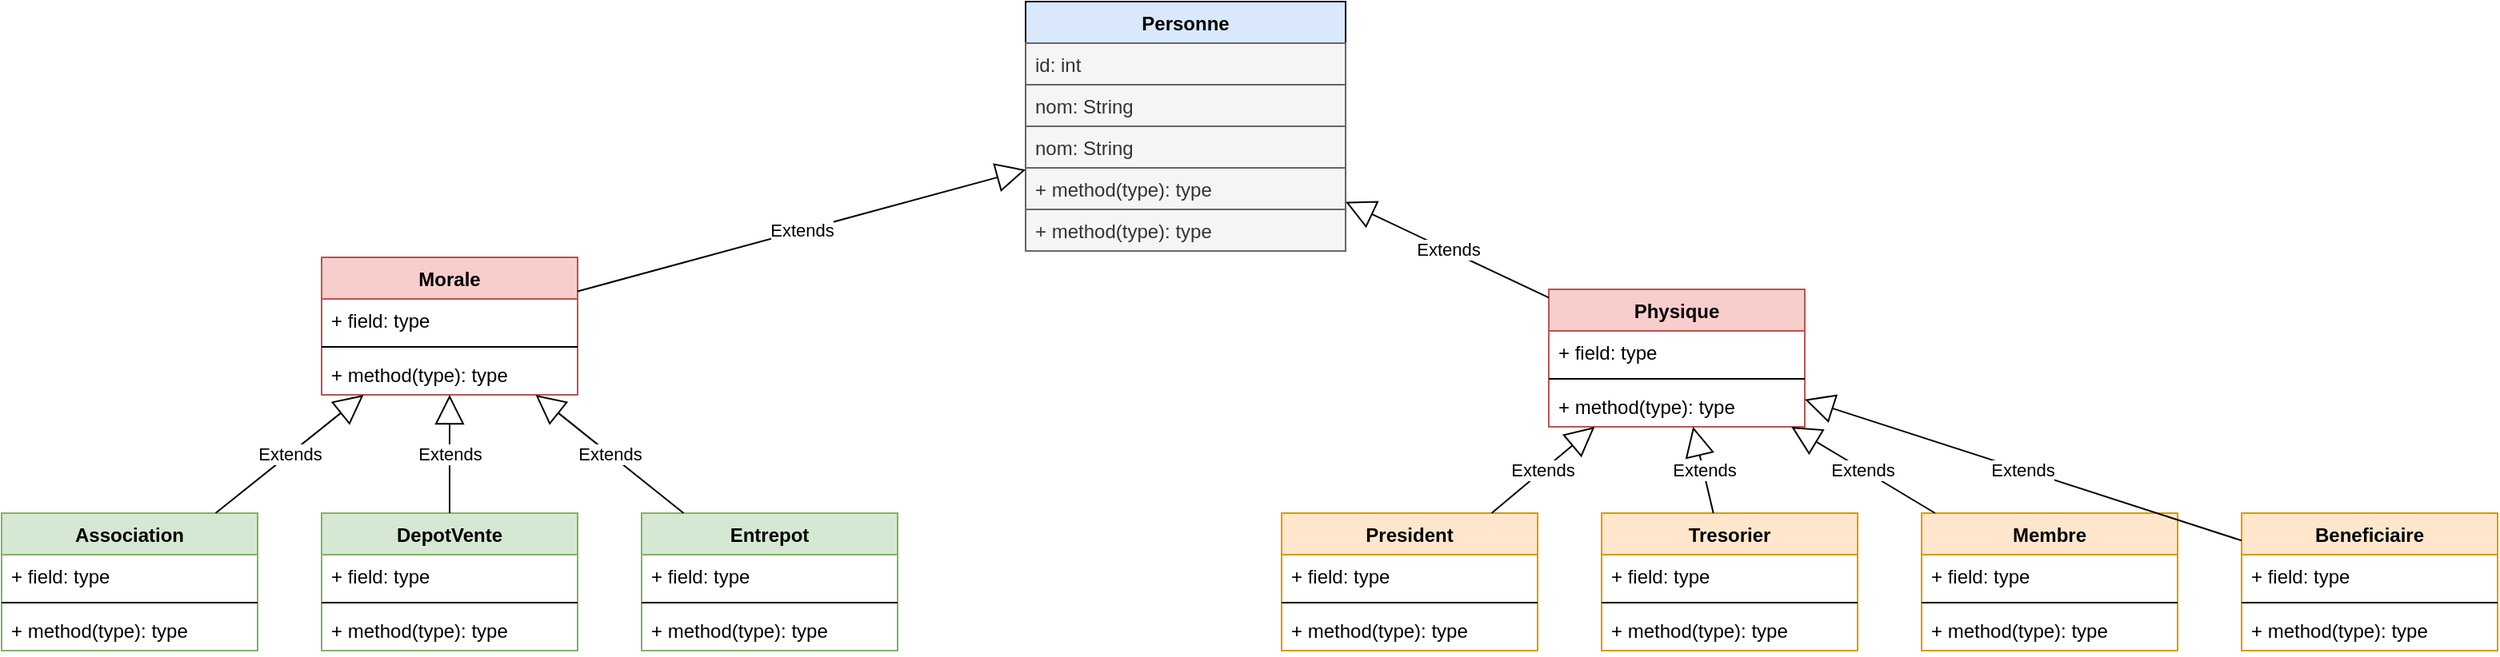 <mxfile version="12.3.8" type="github" pages="1"><diagram id="xcRPYhNSRlSSEehr1pP_" name="Mobilier Pour Tous"><mxGraphModel dx="1581" dy="1039" grid="1" gridSize="10" guides="1" tooltips="1" connect="1" arrows="1" fold="1" page="1" pageScale="1" pageWidth="2336" pageHeight="1654" math="0" shadow="0"><root><mxCell id="0"/><mxCell id="1" parent="0"/><mxCell id="EW4ksH6o6DgnUDPNHG07-9" value="Personne" style="swimlane;fontStyle=1;align=center;verticalAlign=top;childLayout=stackLayout;horizontal=1;startSize=26;horizontalStack=0;resizeParent=1;resizeParentMax=0;resizeLast=0;collapsible=1;marginBottom=0;fillColor=#dae8fc;strokeColor=#000000;" parent="1" vertex="1"><mxGeometry x="680" y="80" width="200" height="156" as="geometry"/></mxCell><mxCell id="EW4ksH6o6DgnUDPNHG07-10" value="id: int" style="text;strokeColor=#666666;fillColor=#f5f5f5;align=left;verticalAlign=top;spacingLeft=4;spacingRight=4;overflow=hidden;rotatable=0;points=[[0,0.5],[1,0.5]];portConstraint=eastwest;fontColor=#333333;" parent="EW4ksH6o6DgnUDPNHG07-9" vertex="1"><mxGeometry y="26" width="200" height="26" as="geometry"/></mxCell><mxCell id="EW4ksH6o6DgnUDPNHG07-14" value="nom: String" style="text;align=left;verticalAlign=top;spacingLeft=4;spacingRight=4;overflow=hidden;rotatable=0;points=[[0,0.5],[1,0.5]];portConstraint=eastwest;fillColor=#f5f5f5;strokeColor=#666666;fontColor=#333333;" parent="EW4ksH6o6DgnUDPNHG07-9" vertex="1"><mxGeometry y="52" width="200" height="26" as="geometry"/></mxCell><mxCell id="EW4ksH6o6DgnUDPNHG07-41" value="nom: String" style="text;strokeColor=#666666;fillColor=#f5f5f5;align=left;verticalAlign=top;spacingLeft=4;spacingRight=4;overflow=hidden;rotatable=0;points=[[0,0.5],[1,0.5]];portConstraint=eastwest;fontColor=#333333;" parent="EW4ksH6o6DgnUDPNHG07-9" vertex="1"><mxGeometry y="78" width="200" height="26" as="geometry"/></mxCell><mxCell id="EW4ksH6o6DgnUDPNHG07-12" value="+ method(type): type" style="text;strokeColor=#666666;fillColor=#f5f5f5;align=left;verticalAlign=top;spacingLeft=4;spacingRight=4;overflow=hidden;rotatable=0;points=[[0,0.5],[1,0.5]];portConstraint=eastwest;fontColor=#333333;" parent="EW4ksH6o6DgnUDPNHG07-9" vertex="1"><mxGeometry y="104" width="200" height="26" as="geometry"/></mxCell><mxCell id="QMnXHC6J5KnR4AdairPu-26" value="+ method(type): type" style="text;strokeColor=#666666;fillColor=#f5f5f5;align=left;verticalAlign=top;spacingLeft=4;spacingRight=4;overflow=hidden;rotatable=0;points=[[0,0.5],[1,0.5]];portConstraint=eastwest;fontColor=#333333;" vertex="1" parent="EW4ksH6o6DgnUDPNHG07-9"><mxGeometry y="130" width="200" height="26" as="geometry"/></mxCell><mxCell id="EW4ksH6o6DgnUDPNHG07-15" value="Morale" style="swimlane;fontStyle=1;align=center;verticalAlign=top;childLayout=stackLayout;horizontal=1;startSize=26;horizontalStack=0;resizeParent=1;resizeParentMax=0;resizeLast=0;collapsible=1;marginBottom=0;fillColor=#f8cecc;strokeColor=#b85450;" parent="1" vertex="1"><mxGeometry x="240" y="240" width="160" height="86" as="geometry"/></mxCell><mxCell id="EW4ksH6o6DgnUDPNHG07-16" value="+ field: type" style="text;strokeColor=none;fillColor=none;align=left;verticalAlign=top;spacingLeft=4;spacingRight=4;overflow=hidden;rotatable=0;points=[[0,0.5],[1,0.5]];portConstraint=eastwest;" parent="EW4ksH6o6DgnUDPNHG07-15" vertex="1"><mxGeometry y="26" width="160" height="26" as="geometry"/></mxCell><mxCell id="EW4ksH6o6DgnUDPNHG07-17" value="" style="line;strokeWidth=1;fillColor=none;align=left;verticalAlign=middle;spacingTop=-1;spacingLeft=3;spacingRight=3;rotatable=0;labelPosition=right;points=[];portConstraint=eastwest;" parent="EW4ksH6o6DgnUDPNHG07-15" vertex="1"><mxGeometry y="52" width="160" height="8" as="geometry"/></mxCell><mxCell id="EW4ksH6o6DgnUDPNHG07-18" value="+ method(type): type" style="text;strokeColor=none;fillColor=none;align=left;verticalAlign=top;spacingLeft=4;spacingRight=4;overflow=hidden;rotatable=0;points=[[0,0.5],[1,0.5]];portConstraint=eastwest;" parent="EW4ksH6o6DgnUDPNHG07-15" vertex="1"><mxGeometry y="60" width="160" height="26" as="geometry"/></mxCell><mxCell id="EW4ksH6o6DgnUDPNHG07-20" value="Physique" style="swimlane;fontStyle=1;align=center;verticalAlign=top;childLayout=stackLayout;horizontal=1;startSize=26;horizontalStack=0;resizeParent=1;resizeParentMax=0;resizeLast=0;collapsible=1;marginBottom=0;fillColor=#f8cecc;strokeColor=#b85450;" parent="1" vertex="1"><mxGeometry x="1007" y="260" width="160" height="86" as="geometry"/></mxCell><mxCell id="EW4ksH6o6DgnUDPNHG07-21" value="+ field: type" style="text;strokeColor=none;fillColor=none;align=left;verticalAlign=top;spacingLeft=4;spacingRight=4;overflow=hidden;rotatable=0;points=[[0,0.5],[1,0.5]];portConstraint=eastwest;" parent="EW4ksH6o6DgnUDPNHG07-20" vertex="1"><mxGeometry y="26" width="160" height="26" as="geometry"/></mxCell><mxCell id="EW4ksH6o6DgnUDPNHG07-22" value="" style="line;strokeWidth=1;fillColor=none;align=left;verticalAlign=middle;spacingTop=-1;spacingLeft=3;spacingRight=3;rotatable=0;labelPosition=right;points=[];portConstraint=eastwest;" parent="EW4ksH6o6DgnUDPNHG07-20" vertex="1"><mxGeometry y="52" width="160" height="8" as="geometry"/></mxCell><mxCell id="EW4ksH6o6DgnUDPNHG07-23" value="+ method(type): type" style="text;strokeColor=none;fillColor=none;align=left;verticalAlign=top;spacingLeft=4;spacingRight=4;overflow=hidden;rotatable=0;points=[[0,0.5],[1,0.5]];portConstraint=eastwest;" parent="EW4ksH6o6DgnUDPNHG07-20" vertex="1"><mxGeometry y="60" width="160" height="26" as="geometry"/></mxCell><mxCell id="EW4ksH6o6DgnUDPNHG07-25" value="Association" style="swimlane;fontStyle=1;align=center;verticalAlign=top;childLayout=stackLayout;horizontal=1;startSize=26;horizontalStack=0;resizeParent=1;resizeParentMax=0;resizeLast=0;collapsible=1;marginBottom=0;fillColor=#d5e8d4;strokeColor=#82b366;" parent="1" vertex="1"><mxGeometry x="40" y="400" width="160" height="86" as="geometry"/></mxCell><mxCell id="EW4ksH6o6DgnUDPNHG07-26" value="+ field: type" style="text;strokeColor=none;fillColor=none;align=left;verticalAlign=top;spacingLeft=4;spacingRight=4;overflow=hidden;rotatable=0;points=[[0,0.5],[1,0.5]];portConstraint=eastwest;" parent="EW4ksH6o6DgnUDPNHG07-25" vertex="1"><mxGeometry y="26" width="160" height="26" as="geometry"/></mxCell><mxCell id="EW4ksH6o6DgnUDPNHG07-27" value="" style="line;strokeWidth=1;fillColor=none;align=left;verticalAlign=middle;spacingTop=-1;spacingLeft=3;spacingRight=3;rotatable=0;labelPosition=right;points=[];portConstraint=eastwest;" parent="EW4ksH6o6DgnUDPNHG07-25" vertex="1"><mxGeometry y="52" width="160" height="8" as="geometry"/></mxCell><mxCell id="EW4ksH6o6DgnUDPNHG07-28" value="+ method(type): type" style="text;strokeColor=none;fillColor=none;align=left;verticalAlign=top;spacingLeft=4;spacingRight=4;overflow=hidden;rotatable=0;points=[[0,0.5],[1,0.5]];portConstraint=eastwest;" parent="EW4ksH6o6DgnUDPNHG07-25" vertex="1"><mxGeometry y="60" width="160" height="26" as="geometry"/></mxCell><mxCell id="EW4ksH6o6DgnUDPNHG07-29" value="DepotVente" style="swimlane;fontStyle=1;align=center;verticalAlign=top;childLayout=stackLayout;horizontal=1;startSize=26;horizontalStack=0;resizeParent=1;resizeParentMax=0;resizeLast=0;collapsible=1;marginBottom=0;fillColor=#d5e8d4;strokeColor=#82b366;" parent="1" vertex="1"><mxGeometry x="240" y="400" width="160" height="86" as="geometry"/></mxCell><mxCell id="EW4ksH6o6DgnUDPNHG07-30" value="+ field: type" style="text;strokeColor=none;fillColor=none;align=left;verticalAlign=top;spacingLeft=4;spacingRight=4;overflow=hidden;rotatable=0;points=[[0,0.5],[1,0.5]];portConstraint=eastwest;" parent="EW4ksH6o6DgnUDPNHG07-29" vertex="1"><mxGeometry y="26" width="160" height="26" as="geometry"/></mxCell><mxCell id="EW4ksH6o6DgnUDPNHG07-31" value="" style="line;strokeWidth=1;fillColor=none;align=left;verticalAlign=middle;spacingTop=-1;spacingLeft=3;spacingRight=3;rotatable=0;labelPosition=right;points=[];portConstraint=eastwest;" parent="EW4ksH6o6DgnUDPNHG07-29" vertex="1"><mxGeometry y="52" width="160" height="8" as="geometry"/></mxCell><mxCell id="EW4ksH6o6DgnUDPNHG07-32" value="+ method(type): type" style="text;strokeColor=none;fillColor=none;align=left;verticalAlign=top;spacingLeft=4;spacingRight=4;overflow=hidden;rotatable=0;points=[[0,0.5],[1,0.5]];portConstraint=eastwest;" parent="EW4ksH6o6DgnUDPNHG07-29" vertex="1"><mxGeometry y="60" width="160" height="26" as="geometry"/></mxCell><mxCell id="EW4ksH6o6DgnUDPNHG07-33" value="Entrepot" style="swimlane;fontStyle=1;align=center;verticalAlign=top;childLayout=stackLayout;horizontal=1;startSize=26;horizontalStack=0;resizeParent=1;resizeParentMax=0;resizeLast=0;collapsible=1;marginBottom=0;fillColor=#d5e8d4;strokeColor=#82b366;" parent="1" vertex="1"><mxGeometry x="440" y="400" width="160" height="86" as="geometry"/></mxCell><mxCell id="EW4ksH6o6DgnUDPNHG07-34" value="+ field: type" style="text;strokeColor=none;fillColor=none;align=left;verticalAlign=top;spacingLeft=4;spacingRight=4;overflow=hidden;rotatable=0;points=[[0,0.5],[1,0.5]];portConstraint=eastwest;" parent="EW4ksH6o6DgnUDPNHG07-33" vertex="1"><mxGeometry y="26" width="160" height="26" as="geometry"/></mxCell><mxCell id="EW4ksH6o6DgnUDPNHG07-35" value="" style="line;strokeWidth=1;fillColor=none;align=left;verticalAlign=middle;spacingTop=-1;spacingLeft=3;spacingRight=3;rotatable=0;labelPosition=right;points=[];portConstraint=eastwest;" parent="EW4ksH6o6DgnUDPNHG07-33" vertex="1"><mxGeometry y="52" width="160" height="8" as="geometry"/></mxCell><mxCell id="EW4ksH6o6DgnUDPNHG07-36" value="+ method(type): type" style="text;strokeColor=none;fillColor=none;align=left;verticalAlign=top;spacingLeft=4;spacingRight=4;overflow=hidden;rotatable=0;points=[[0,0.5],[1,0.5]];portConstraint=eastwest;" parent="EW4ksH6o6DgnUDPNHG07-33" vertex="1"><mxGeometry y="60" width="160" height="26" as="geometry"/></mxCell><mxCell id="QMnXHC6J5KnR4AdairPu-1" value="Extends" style="endArrow=block;endSize=16;endFill=0;html=1;" edge="1" parent="1" source="EW4ksH6o6DgnUDPNHG07-15" target="EW4ksH6o6DgnUDPNHG07-9"><mxGeometry width="160" relative="1" as="geometry"><mxPoint x="40" y="510" as="sourcePoint"/><mxPoint x="200" y="510" as="targetPoint"/></mxGeometry></mxCell><mxCell id="QMnXHC6J5KnR4AdairPu-2" value="Extends" style="endArrow=block;endSize=16;endFill=0;html=1;" edge="1" parent="1" source="EW4ksH6o6DgnUDPNHG07-20" target="EW4ksH6o6DgnUDPNHG07-9"><mxGeometry width="160" relative="1" as="geometry"><mxPoint x="40" y="510" as="sourcePoint"/><mxPoint x="200" y="510" as="targetPoint"/></mxGeometry></mxCell><mxCell id="QMnXHC6J5KnR4AdairPu-3" value="Extends" style="endArrow=block;endSize=16;endFill=0;html=1;" edge="1" parent="1" source="EW4ksH6o6DgnUDPNHG07-25" target="EW4ksH6o6DgnUDPNHG07-15"><mxGeometry width="160" relative="1" as="geometry"><mxPoint x="40" y="510" as="sourcePoint"/><mxPoint x="200" y="510" as="targetPoint"/></mxGeometry></mxCell><mxCell id="QMnXHC6J5KnR4AdairPu-4" value="Extends" style="endArrow=block;endSize=16;endFill=0;html=1;" edge="1" parent="1" source="EW4ksH6o6DgnUDPNHG07-29" target="EW4ksH6o6DgnUDPNHG07-15"><mxGeometry width="160" relative="1" as="geometry"><mxPoint x="40" y="510" as="sourcePoint"/><mxPoint x="200" y="510" as="targetPoint"/></mxGeometry></mxCell><mxCell id="QMnXHC6J5KnR4AdairPu-5" value="Extends" style="endArrow=block;endSize=16;endFill=0;html=1;" edge="1" parent="1" source="EW4ksH6o6DgnUDPNHG07-33" target="EW4ksH6o6DgnUDPNHG07-15"><mxGeometry width="160" relative="1" as="geometry"><mxPoint x="40" y="510" as="sourcePoint"/><mxPoint x="200" y="510" as="targetPoint"/></mxGeometry></mxCell><mxCell id="QMnXHC6J5KnR4AdairPu-6" value="President&#xA;" style="swimlane;fontStyle=1;align=center;verticalAlign=top;childLayout=stackLayout;horizontal=1;startSize=26;horizontalStack=0;resizeParent=1;resizeParentMax=0;resizeLast=0;collapsible=1;marginBottom=0;fillColor=#ffe6cc;strokeColor=#d79b00;" vertex="1" parent="1"><mxGeometry x="840" y="400" width="160" height="86" as="geometry"/></mxCell><mxCell id="QMnXHC6J5KnR4AdairPu-7" value="+ field: type" style="text;strokeColor=none;fillColor=none;align=left;verticalAlign=top;spacingLeft=4;spacingRight=4;overflow=hidden;rotatable=0;points=[[0,0.5],[1,0.5]];portConstraint=eastwest;" vertex="1" parent="QMnXHC6J5KnR4AdairPu-6"><mxGeometry y="26" width="160" height="26" as="geometry"/></mxCell><mxCell id="QMnXHC6J5KnR4AdairPu-8" value="" style="line;strokeWidth=1;fillColor=none;align=left;verticalAlign=middle;spacingTop=-1;spacingLeft=3;spacingRight=3;rotatable=0;labelPosition=right;points=[];portConstraint=eastwest;" vertex="1" parent="QMnXHC6J5KnR4AdairPu-6"><mxGeometry y="52" width="160" height="8" as="geometry"/></mxCell><mxCell id="QMnXHC6J5KnR4AdairPu-9" value="+ method(type): type" style="text;strokeColor=none;fillColor=none;align=left;verticalAlign=top;spacingLeft=4;spacingRight=4;overflow=hidden;rotatable=0;points=[[0,0.5],[1,0.5]];portConstraint=eastwest;" vertex="1" parent="QMnXHC6J5KnR4AdairPu-6"><mxGeometry y="60" width="160" height="26" as="geometry"/></mxCell><mxCell id="QMnXHC6J5KnR4AdairPu-10" value="Tresorier" style="swimlane;fontStyle=1;align=center;verticalAlign=top;childLayout=stackLayout;horizontal=1;startSize=26;horizontalStack=0;resizeParent=1;resizeParentMax=0;resizeLast=0;collapsible=1;marginBottom=0;fillColor=#ffe6cc;strokeColor=#d79b00;" vertex="1" parent="1"><mxGeometry x="1040" y="400" width="160" height="86" as="geometry"/></mxCell><mxCell id="QMnXHC6J5KnR4AdairPu-11" value="+ field: type" style="text;strokeColor=none;fillColor=none;align=left;verticalAlign=top;spacingLeft=4;spacingRight=4;overflow=hidden;rotatable=0;points=[[0,0.5],[1,0.5]];portConstraint=eastwest;" vertex="1" parent="QMnXHC6J5KnR4AdairPu-10"><mxGeometry y="26" width="160" height="26" as="geometry"/></mxCell><mxCell id="QMnXHC6J5KnR4AdairPu-12" value="" style="line;strokeWidth=1;fillColor=none;align=left;verticalAlign=middle;spacingTop=-1;spacingLeft=3;spacingRight=3;rotatable=0;labelPosition=right;points=[];portConstraint=eastwest;" vertex="1" parent="QMnXHC6J5KnR4AdairPu-10"><mxGeometry y="52" width="160" height="8" as="geometry"/></mxCell><mxCell id="QMnXHC6J5KnR4AdairPu-13" value="+ method(type): type" style="text;strokeColor=none;fillColor=none;align=left;verticalAlign=top;spacingLeft=4;spacingRight=4;overflow=hidden;rotatable=0;points=[[0,0.5],[1,0.5]];portConstraint=eastwest;" vertex="1" parent="QMnXHC6J5KnR4AdairPu-10"><mxGeometry y="60" width="160" height="26" as="geometry"/></mxCell><mxCell id="QMnXHC6J5KnR4AdairPu-14" value="Membre" style="swimlane;fontStyle=1;align=center;verticalAlign=top;childLayout=stackLayout;horizontal=1;startSize=26;horizontalStack=0;resizeParent=1;resizeParentMax=0;resizeLast=0;collapsible=1;marginBottom=0;fillColor=#ffe6cc;strokeColor=#d79b00;" vertex="1" parent="1"><mxGeometry x="1240" y="400" width="160" height="86" as="geometry"/></mxCell><mxCell id="QMnXHC6J5KnR4AdairPu-15" value="+ field: type" style="text;strokeColor=none;fillColor=none;align=left;verticalAlign=top;spacingLeft=4;spacingRight=4;overflow=hidden;rotatable=0;points=[[0,0.5],[1,0.5]];portConstraint=eastwest;" vertex="1" parent="QMnXHC6J5KnR4AdairPu-14"><mxGeometry y="26" width="160" height="26" as="geometry"/></mxCell><mxCell id="QMnXHC6J5KnR4AdairPu-16" value="" style="line;strokeWidth=1;fillColor=none;align=left;verticalAlign=middle;spacingTop=-1;spacingLeft=3;spacingRight=3;rotatable=0;labelPosition=right;points=[];portConstraint=eastwest;" vertex="1" parent="QMnXHC6J5KnR4AdairPu-14"><mxGeometry y="52" width="160" height="8" as="geometry"/></mxCell><mxCell id="QMnXHC6J5KnR4AdairPu-17" value="+ method(type): type" style="text;strokeColor=none;fillColor=none;align=left;verticalAlign=top;spacingLeft=4;spacingRight=4;overflow=hidden;rotatable=0;points=[[0,0.5],[1,0.5]];portConstraint=eastwest;" vertex="1" parent="QMnXHC6J5KnR4AdairPu-14"><mxGeometry y="60" width="160" height="26" as="geometry"/></mxCell><mxCell id="QMnXHC6J5KnR4AdairPu-18" value="Beneficiaire" style="swimlane;fontStyle=1;align=center;verticalAlign=top;childLayout=stackLayout;horizontal=1;startSize=26;horizontalStack=0;resizeParent=1;resizeParentMax=0;resizeLast=0;collapsible=1;marginBottom=0;fillColor=#ffe6cc;strokeColor=#d79b00;" vertex="1" parent="1"><mxGeometry x="1440" y="400" width="160" height="86" as="geometry"/></mxCell><mxCell id="QMnXHC6J5KnR4AdairPu-19" value="+ field: type" style="text;strokeColor=none;fillColor=none;align=left;verticalAlign=top;spacingLeft=4;spacingRight=4;overflow=hidden;rotatable=0;points=[[0,0.5],[1,0.5]];portConstraint=eastwest;" vertex="1" parent="QMnXHC6J5KnR4AdairPu-18"><mxGeometry y="26" width="160" height="26" as="geometry"/></mxCell><mxCell id="QMnXHC6J5KnR4AdairPu-20" value="" style="line;strokeWidth=1;fillColor=none;align=left;verticalAlign=middle;spacingTop=-1;spacingLeft=3;spacingRight=3;rotatable=0;labelPosition=right;points=[];portConstraint=eastwest;" vertex="1" parent="QMnXHC6J5KnR4AdairPu-18"><mxGeometry y="52" width="160" height="8" as="geometry"/></mxCell><mxCell id="QMnXHC6J5KnR4AdairPu-21" value="+ method(type): type" style="text;strokeColor=none;fillColor=none;align=left;verticalAlign=top;spacingLeft=4;spacingRight=4;overflow=hidden;rotatable=0;points=[[0,0.5],[1,0.5]];portConstraint=eastwest;" vertex="1" parent="QMnXHC6J5KnR4AdairPu-18"><mxGeometry y="60" width="160" height="26" as="geometry"/></mxCell><mxCell id="QMnXHC6J5KnR4AdairPu-22" value="Extends" style="endArrow=block;endSize=16;endFill=0;html=1;" edge="1" parent="1" source="QMnXHC6J5KnR4AdairPu-6" target="EW4ksH6o6DgnUDPNHG07-20"><mxGeometry width="160" relative="1" as="geometry"><mxPoint x="70" y="510" as="sourcePoint"/><mxPoint x="230" y="510" as="targetPoint"/></mxGeometry></mxCell><mxCell id="QMnXHC6J5KnR4AdairPu-23" value="Extends" style="endArrow=block;endSize=16;endFill=0;html=1;" edge="1" parent="1" source="QMnXHC6J5KnR4AdairPu-18" target="EW4ksH6o6DgnUDPNHG07-20"><mxGeometry width="160" relative="1" as="geometry"><mxPoint x="70" y="510" as="sourcePoint"/><mxPoint x="230" y="510" as="targetPoint"/></mxGeometry></mxCell><mxCell id="QMnXHC6J5KnR4AdairPu-24" value="Extends" style="endArrow=block;endSize=16;endFill=0;html=1;" edge="1" parent="1" source="QMnXHC6J5KnR4AdairPu-14" target="EW4ksH6o6DgnUDPNHG07-20"><mxGeometry width="160" relative="1" as="geometry"><mxPoint x="80" y="520" as="sourcePoint"/><mxPoint x="240" y="520" as="targetPoint"/></mxGeometry></mxCell><mxCell id="QMnXHC6J5KnR4AdairPu-25" value="Extends" style="endArrow=block;endSize=16;endFill=0;html=1;" edge="1" parent="1" source="QMnXHC6J5KnR4AdairPu-10" target="EW4ksH6o6DgnUDPNHG07-20"><mxGeometry width="160" relative="1" as="geometry"><mxPoint x="90" y="530" as="sourcePoint"/><mxPoint x="250" y="530" as="targetPoint"/></mxGeometry></mxCell></root></mxGraphModel></diagram></mxfile>